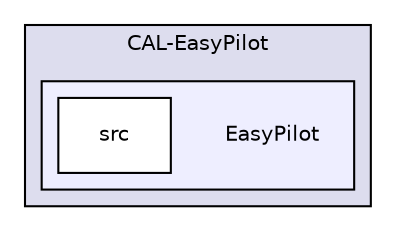 digraph "C:/Users/josea/Documents/GitHub/CAL-EasyPilot/EasyPilot" {
  compound=true
  node [ fontsize="10", fontname="Helvetica"];
  edge [ labelfontsize="10", labelfontname="Helvetica"];
  subgraph clusterdir_107e653df6ca945c821f13c72fe737b2 {
    graph [ bgcolor="#ddddee", pencolor="black", label="CAL-EasyPilot" fontname="Helvetica", fontsize="10", URL="dir_107e653df6ca945c821f13c72fe737b2.html"]
  subgraph clusterdir_c80512eb6c01b03b5e448d8be5296f21 {
    graph [ bgcolor="#eeeeff", pencolor="black", label="" URL="dir_c80512eb6c01b03b5e448d8be5296f21.html"];
    dir_c80512eb6c01b03b5e448d8be5296f21 [shape=plaintext label="EasyPilot"];
    dir_0e410282432b1b70f5106df7bc6fe646 [shape=box label="src" color="black" fillcolor="white" style="filled" URL="dir_0e410282432b1b70f5106df7bc6fe646.html"];
  }
  }
}
